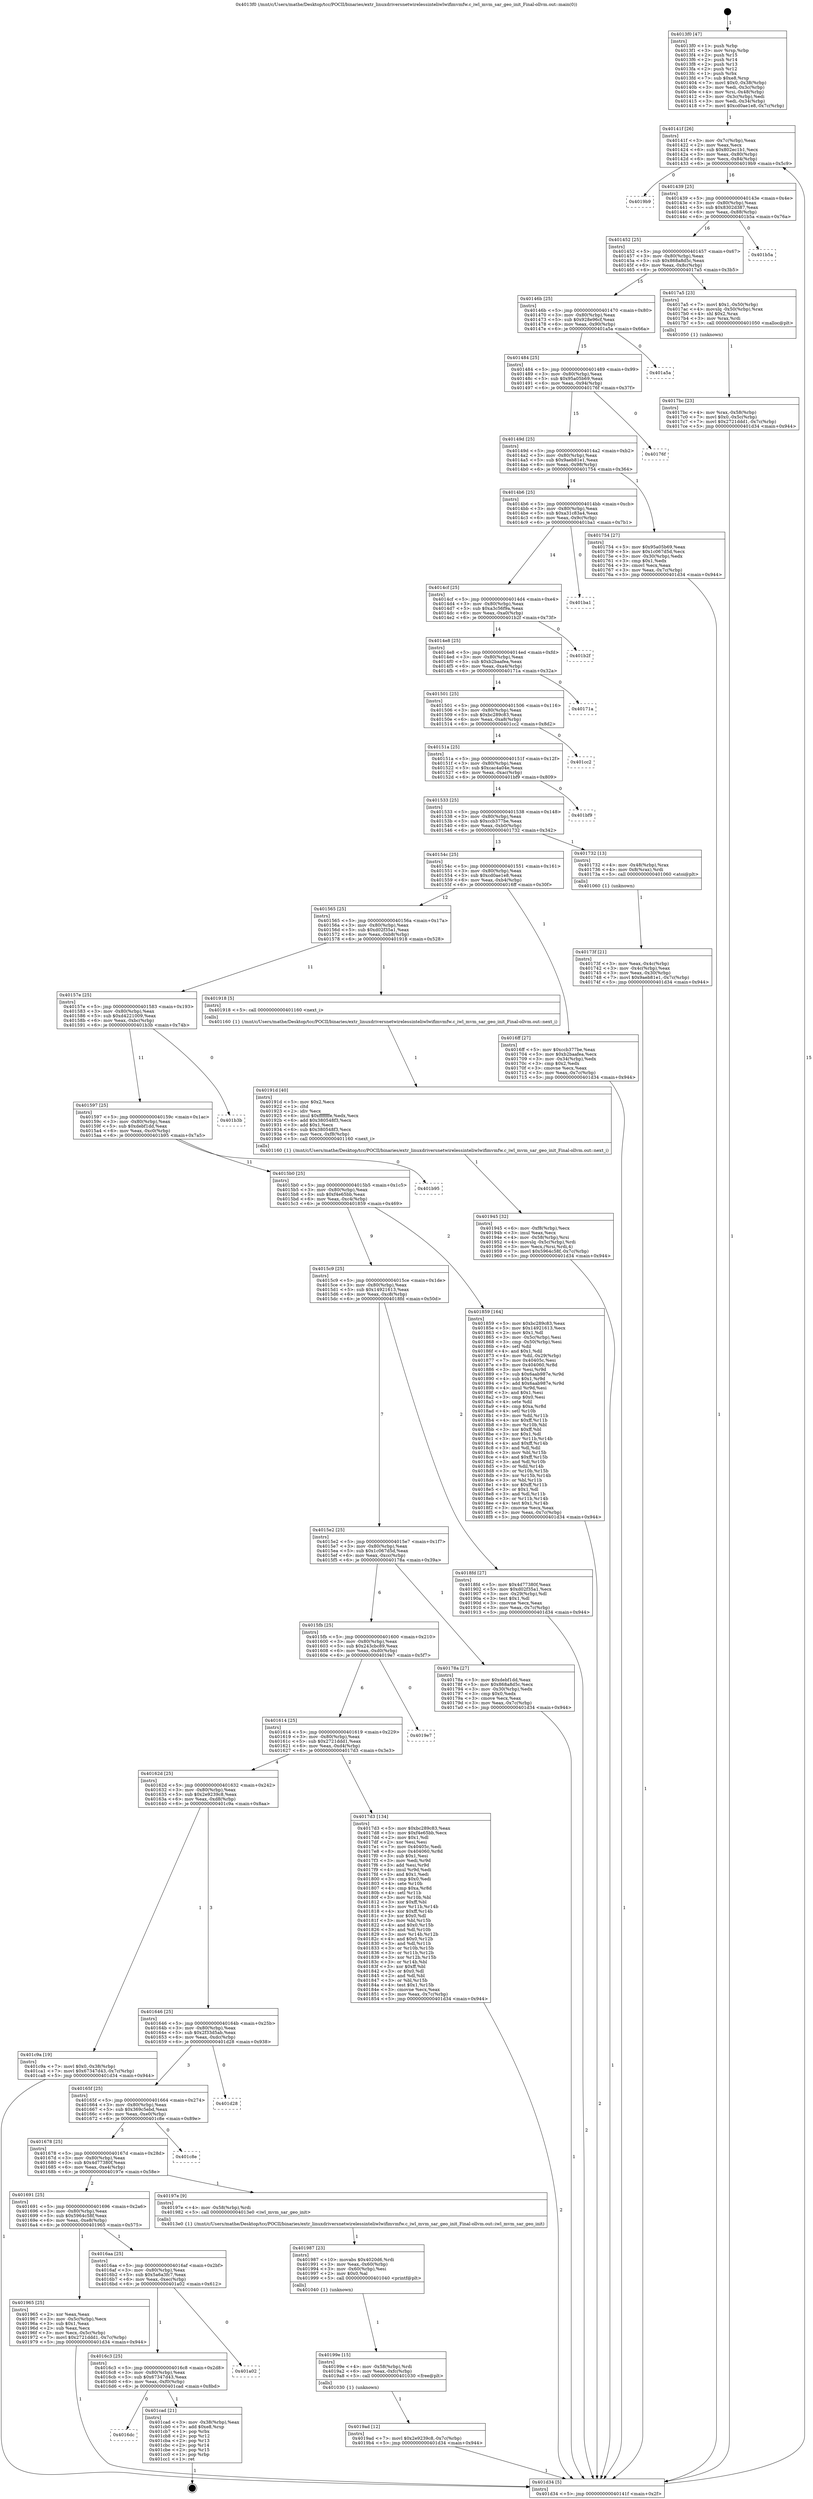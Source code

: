 digraph "0x4013f0" {
  label = "0x4013f0 (/mnt/c/Users/mathe/Desktop/tcc/POCII/binaries/extr_linuxdriversnetwirelessinteliwlwifimvmfw.c_iwl_mvm_sar_geo_init_Final-ollvm.out::main(0))"
  labelloc = "t"
  node[shape=record]

  Entry [label="",width=0.3,height=0.3,shape=circle,fillcolor=black,style=filled]
  "0x40141f" [label="{
     0x40141f [26]\l
     | [instrs]\l
     &nbsp;&nbsp;0x40141f \<+3\>: mov -0x7c(%rbp),%eax\l
     &nbsp;&nbsp;0x401422 \<+2\>: mov %eax,%ecx\l
     &nbsp;&nbsp;0x401424 \<+6\>: sub $0x802ec1b1,%ecx\l
     &nbsp;&nbsp;0x40142a \<+3\>: mov %eax,-0x80(%rbp)\l
     &nbsp;&nbsp;0x40142d \<+6\>: mov %ecx,-0x84(%rbp)\l
     &nbsp;&nbsp;0x401433 \<+6\>: je 00000000004019b9 \<main+0x5c9\>\l
  }"]
  "0x4019b9" [label="{
     0x4019b9\l
  }", style=dashed]
  "0x401439" [label="{
     0x401439 [25]\l
     | [instrs]\l
     &nbsp;&nbsp;0x401439 \<+5\>: jmp 000000000040143e \<main+0x4e\>\l
     &nbsp;&nbsp;0x40143e \<+3\>: mov -0x80(%rbp),%eax\l
     &nbsp;&nbsp;0x401441 \<+5\>: sub $0x8302d387,%eax\l
     &nbsp;&nbsp;0x401446 \<+6\>: mov %eax,-0x88(%rbp)\l
     &nbsp;&nbsp;0x40144c \<+6\>: je 0000000000401b5a \<main+0x76a\>\l
  }"]
  Exit [label="",width=0.3,height=0.3,shape=circle,fillcolor=black,style=filled,peripheries=2]
  "0x401b5a" [label="{
     0x401b5a\l
  }", style=dashed]
  "0x401452" [label="{
     0x401452 [25]\l
     | [instrs]\l
     &nbsp;&nbsp;0x401452 \<+5\>: jmp 0000000000401457 \<main+0x67\>\l
     &nbsp;&nbsp;0x401457 \<+3\>: mov -0x80(%rbp),%eax\l
     &nbsp;&nbsp;0x40145a \<+5\>: sub $0x868a8d5c,%eax\l
     &nbsp;&nbsp;0x40145f \<+6\>: mov %eax,-0x8c(%rbp)\l
     &nbsp;&nbsp;0x401465 \<+6\>: je 00000000004017a5 \<main+0x3b5\>\l
  }"]
  "0x4016dc" [label="{
     0x4016dc\l
  }", style=dashed]
  "0x4017a5" [label="{
     0x4017a5 [23]\l
     | [instrs]\l
     &nbsp;&nbsp;0x4017a5 \<+7\>: movl $0x1,-0x50(%rbp)\l
     &nbsp;&nbsp;0x4017ac \<+4\>: movslq -0x50(%rbp),%rax\l
     &nbsp;&nbsp;0x4017b0 \<+4\>: shl $0x2,%rax\l
     &nbsp;&nbsp;0x4017b4 \<+3\>: mov %rax,%rdi\l
     &nbsp;&nbsp;0x4017b7 \<+5\>: call 0000000000401050 \<malloc@plt\>\l
     | [calls]\l
     &nbsp;&nbsp;0x401050 \{1\} (unknown)\l
  }"]
  "0x40146b" [label="{
     0x40146b [25]\l
     | [instrs]\l
     &nbsp;&nbsp;0x40146b \<+5\>: jmp 0000000000401470 \<main+0x80\>\l
     &nbsp;&nbsp;0x401470 \<+3\>: mov -0x80(%rbp),%eax\l
     &nbsp;&nbsp;0x401473 \<+5\>: sub $0x928e96cf,%eax\l
     &nbsp;&nbsp;0x401478 \<+6\>: mov %eax,-0x90(%rbp)\l
     &nbsp;&nbsp;0x40147e \<+6\>: je 0000000000401a5a \<main+0x66a\>\l
  }"]
  "0x401cad" [label="{
     0x401cad [21]\l
     | [instrs]\l
     &nbsp;&nbsp;0x401cad \<+3\>: mov -0x38(%rbp),%eax\l
     &nbsp;&nbsp;0x401cb0 \<+7\>: add $0xe8,%rsp\l
     &nbsp;&nbsp;0x401cb7 \<+1\>: pop %rbx\l
     &nbsp;&nbsp;0x401cb8 \<+2\>: pop %r12\l
     &nbsp;&nbsp;0x401cba \<+2\>: pop %r13\l
     &nbsp;&nbsp;0x401cbc \<+2\>: pop %r14\l
     &nbsp;&nbsp;0x401cbe \<+2\>: pop %r15\l
     &nbsp;&nbsp;0x401cc0 \<+1\>: pop %rbp\l
     &nbsp;&nbsp;0x401cc1 \<+1\>: ret\l
  }"]
  "0x401a5a" [label="{
     0x401a5a\l
  }", style=dashed]
  "0x401484" [label="{
     0x401484 [25]\l
     | [instrs]\l
     &nbsp;&nbsp;0x401484 \<+5\>: jmp 0000000000401489 \<main+0x99\>\l
     &nbsp;&nbsp;0x401489 \<+3\>: mov -0x80(%rbp),%eax\l
     &nbsp;&nbsp;0x40148c \<+5\>: sub $0x95a05b69,%eax\l
     &nbsp;&nbsp;0x401491 \<+6\>: mov %eax,-0x94(%rbp)\l
     &nbsp;&nbsp;0x401497 \<+6\>: je 000000000040176f \<main+0x37f\>\l
  }"]
  "0x4016c3" [label="{
     0x4016c3 [25]\l
     | [instrs]\l
     &nbsp;&nbsp;0x4016c3 \<+5\>: jmp 00000000004016c8 \<main+0x2d8\>\l
     &nbsp;&nbsp;0x4016c8 \<+3\>: mov -0x80(%rbp),%eax\l
     &nbsp;&nbsp;0x4016cb \<+5\>: sub $0x67347d43,%eax\l
     &nbsp;&nbsp;0x4016d0 \<+6\>: mov %eax,-0xf0(%rbp)\l
     &nbsp;&nbsp;0x4016d6 \<+6\>: je 0000000000401cad \<main+0x8bd\>\l
  }"]
  "0x40176f" [label="{
     0x40176f\l
  }", style=dashed]
  "0x40149d" [label="{
     0x40149d [25]\l
     | [instrs]\l
     &nbsp;&nbsp;0x40149d \<+5\>: jmp 00000000004014a2 \<main+0xb2\>\l
     &nbsp;&nbsp;0x4014a2 \<+3\>: mov -0x80(%rbp),%eax\l
     &nbsp;&nbsp;0x4014a5 \<+5\>: sub $0x9aeb81e1,%eax\l
     &nbsp;&nbsp;0x4014aa \<+6\>: mov %eax,-0x98(%rbp)\l
     &nbsp;&nbsp;0x4014b0 \<+6\>: je 0000000000401754 \<main+0x364\>\l
  }"]
  "0x401a02" [label="{
     0x401a02\l
  }", style=dashed]
  "0x401754" [label="{
     0x401754 [27]\l
     | [instrs]\l
     &nbsp;&nbsp;0x401754 \<+5\>: mov $0x95a05b69,%eax\l
     &nbsp;&nbsp;0x401759 \<+5\>: mov $0x1c067d5d,%ecx\l
     &nbsp;&nbsp;0x40175e \<+3\>: mov -0x30(%rbp),%edx\l
     &nbsp;&nbsp;0x401761 \<+3\>: cmp $0x1,%edx\l
     &nbsp;&nbsp;0x401764 \<+3\>: cmovl %ecx,%eax\l
     &nbsp;&nbsp;0x401767 \<+3\>: mov %eax,-0x7c(%rbp)\l
     &nbsp;&nbsp;0x40176a \<+5\>: jmp 0000000000401d34 \<main+0x944\>\l
  }"]
  "0x4014b6" [label="{
     0x4014b6 [25]\l
     | [instrs]\l
     &nbsp;&nbsp;0x4014b6 \<+5\>: jmp 00000000004014bb \<main+0xcb\>\l
     &nbsp;&nbsp;0x4014bb \<+3\>: mov -0x80(%rbp),%eax\l
     &nbsp;&nbsp;0x4014be \<+5\>: sub $0xa31c83a4,%eax\l
     &nbsp;&nbsp;0x4014c3 \<+6\>: mov %eax,-0x9c(%rbp)\l
     &nbsp;&nbsp;0x4014c9 \<+6\>: je 0000000000401ba1 \<main+0x7b1\>\l
  }"]
  "0x4019ad" [label="{
     0x4019ad [12]\l
     | [instrs]\l
     &nbsp;&nbsp;0x4019ad \<+7\>: movl $0x2e9239c8,-0x7c(%rbp)\l
     &nbsp;&nbsp;0x4019b4 \<+5\>: jmp 0000000000401d34 \<main+0x944\>\l
  }"]
  "0x401ba1" [label="{
     0x401ba1\l
  }", style=dashed]
  "0x4014cf" [label="{
     0x4014cf [25]\l
     | [instrs]\l
     &nbsp;&nbsp;0x4014cf \<+5\>: jmp 00000000004014d4 \<main+0xe4\>\l
     &nbsp;&nbsp;0x4014d4 \<+3\>: mov -0x80(%rbp),%eax\l
     &nbsp;&nbsp;0x4014d7 \<+5\>: sub $0xa3c56f9a,%eax\l
     &nbsp;&nbsp;0x4014dc \<+6\>: mov %eax,-0xa0(%rbp)\l
     &nbsp;&nbsp;0x4014e2 \<+6\>: je 0000000000401b2f \<main+0x73f\>\l
  }"]
  "0x40199e" [label="{
     0x40199e [15]\l
     | [instrs]\l
     &nbsp;&nbsp;0x40199e \<+4\>: mov -0x58(%rbp),%rdi\l
     &nbsp;&nbsp;0x4019a2 \<+6\>: mov %eax,-0xfc(%rbp)\l
     &nbsp;&nbsp;0x4019a8 \<+5\>: call 0000000000401030 \<free@plt\>\l
     | [calls]\l
     &nbsp;&nbsp;0x401030 \{1\} (unknown)\l
  }"]
  "0x401b2f" [label="{
     0x401b2f\l
  }", style=dashed]
  "0x4014e8" [label="{
     0x4014e8 [25]\l
     | [instrs]\l
     &nbsp;&nbsp;0x4014e8 \<+5\>: jmp 00000000004014ed \<main+0xfd\>\l
     &nbsp;&nbsp;0x4014ed \<+3\>: mov -0x80(%rbp),%eax\l
     &nbsp;&nbsp;0x4014f0 \<+5\>: sub $0xb2baafea,%eax\l
     &nbsp;&nbsp;0x4014f5 \<+6\>: mov %eax,-0xa4(%rbp)\l
     &nbsp;&nbsp;0x4014fb \<+6\>: je 000000000040171a \<main+0x32a\>\l
  }"]
  "0x401987" [label="{
     0x401987 [23]\l
     | [instrs]\l
     &nbsp;&nbsp;0x401987 \<+10\>: movabs $0x4020d6,%rdi\l
     &nbsp;&nbsp;0x401991 \<+3\>: mov %eax,-0x60(%rbp)\l
     &nbsp;&nbsp;0x401994 \<+3\>: mov -0x60(%rbp),%esi\l
     &nbsp;&nbsp;0x401997 \<+2\>: mov $0x0,%al\l
     &nbsp;&nbsp;0x401999 \<+5\>: call 0000000000401040 \<printf@plt\>\l
     | [calls]\l
     &nbsp;&nbsp;0x401040 \{1\} (unknown)\l
  }"]
  "0x40171a" [label="{
     0x40171a\l
  }", style=dashed]
  "0x401501" [label="{
     0x401501 [25]\l
     | [instrs]\l
     &nbsp;&nbsp;0x401501 \<+5\>: jmp 0000000000401506 \<main+0x116\>\l
     &nbsp;&nbsp;0x401506 \<+3\>: mov -0x80(%rbp),%eax\l
     &nbsp;&nbsp;0x401509 \<+5\>: sub $0xbc289c83,%eax\l
     &nbsp;&nbsp;0x40150e \<+6\>: mov %eax,-0xa8(%rbp)\l
     &nbsp;&nbsp;0x401514 \<+6\>: je 0000000000401cc2 \<main+0x8d2\>\l
  }"]
  "0x4016aa" [label="{
     0x4016aa [25]\l
     | [instrs]\l
     &nbsp;&nbsp;0x4016aa \<+5\>: jmp 00000000004016af \<main+0x2bf\>\l
     &nbsp;&nbsp;0x4016af \<+3\>: mov -0x80(%rbp),%eax\l
     &nbsp;&nbsp;0x4016b2 \<+5\>: sub $0x5a6a3fc7,%eax\l
     &nbsp;&nbsp;0x4016b7 \<+6\>: mov %eax,-0xec(%rbp)\l
     &nbsp;&nbsp;0x4016bd \<+6\>: je 0000000000401a02 \<main+0x612\>\l
  }"]
  "0x401cc2" [label="{
     0x401cc2\l
  }", style=dashed]
  "0x40151a" [label="{
     0x40151a [25]\l
     | [instrs]\l
     &nbsp;&nbsp;0x40151a \<+5\>: jmp 000000000040151f \<main+0x12f\>\l
     &nbsp;&nbsp;0x40151f \<+3\>: mov -0x80(%rbp),%eax\l
     &nbsp;&nbsp;0x401522 \<+5\>: sub $0xcac4a04e,%eax\l
     &nbsp;&nbsp;0x401527 \<+6\>: mov %eax,-0xac(%rbp)\l
     &nbsp;&nbsp;0x40152d \<+6\>: je 0000000000401bf9 \<main+0x809\>\l
  }"]
  "0x401965" [label="{
     0x401965 [25]\l
     | [instrs]\l
     &nbsp;&nbsp;0x401965 \<+2\>: xor %eax,%eax\l
     &nbsp;&nbsp;0x401967 \<+3\>: mov -0x5c(%rbp),%ecx\l
     &nbsp;&nbsp;0x40196a \<+3\>: sub $0x1,%eax\l
     &nbsp;&nbsp;0x40196d \<+2\>: sub %eax,%ecx\l
     &nbsp;&nbsp;0x40196f \<+3\>: mov %ecx,-0x5c(%rbp)\l
     &nbsp;&nbsp;0x401972 \<+7\>: movl $0x2721ddd1,-0x7c(%rbp)\l
     &nbsp;&nbsp;0x401979 \<+5\>: jmp 0000000000401d34 \<main+0x944\>\l
  }"]
  "0x401bf9" [label="{
     0x401bf9\l
  }", style=dashed]
  "0x401533" [label="{
     0x401533 [25]\l
     | [instrs]\l
     &nbsp;&nbsp;0x401533 \<+5\>: jmp 0000000000401538 \<main+0x148\>\l
     &nbsp;&nbsp;0x401538 \<+3\>: mov -0x80(%rbp),%eax\l
     &nbsp;&nbsp;0x40153b \<+5\>: sub $0xccb377be,%eax\l
     &nbsp;&nbsp;0x401540 \<+6\>: mov %eax,-0xb0(%rbp)\l
     &nbsp;&nbsp;0x401546 \<+6\>: je 0000000000401732 \<main+0x342\>\l
  }"]
  "0x401691" [label="{
     0x401691 [25]\l
     | [instrs]\l
     &nbsp;&nbsp;0x401691 \<+5\>: jmp 0000000000401696 \<main+0x2a6\>\l
     &nbsp;&nbsp;0x401696 \<+3\>: mov -0x80(%rbp),%eax\l
     &nbsp;&nbsp;0x401699 \<+5\>: sub $0x5964c58f,%eax\l
     &nbsp;&nbsp;0x40169e \<+6\>: mov %eax,-0xe8(%rbp)\l
     &nbsp;&nbsp;0x4016a4 \<+6\>: je 0000000000401965 \<main+0x575\>\l
  }"]
  "0x401732" [label="{
     0x401732 [13]\l
     | [instrs]\l
     &nbsp;&nbsp;0x401732 \<+4\>: mov -0x48(%rbp),%rax\l
     &nbsp;&nbsp;0x401736 \<+4\>: mov 0x8(%rax),%rdi\l
     &nbsp;&nbsp;0x40173a \<+5\>: call 0000000000401060 \<atoi@plt\>\l
     | [calls]\l
     &nbsp;&nbsp;0x401060 \{1\} (unknown)\l
  }"]
  "0x40154c" [label="{
     0x40154c [25]\l
     | [instrs]\l
     &nbsp;&nbsp;0x40154c \<+5\>: jmp 0000000000401551 \<main+0x161\>\l
     &nbsp;&nbsp;0x401551 \<+3\>: mov -0x80(%rbp),%eax\l
     &nbsp;&nbsp;0x401554 \<+5\>: sub $0xcd0ae1e8,%eax\l
     &nbsp;&nbsp;0x401559 \<+6\>: mov %eax,-0xb4(%rbp)\l
     &nbsp;&nbsp;0x40155f \<+6\>: je 00000000004016ff \<main+0x30f\>\l
  }"]
  "0x40197e" [label="{
     0x40197e [9]\l
     | [instrs]\l
     &nbsp;&nbsp;0x40197e \<+4\>: mov -0x58(%rbp),%rdi\l
     &nbsp;&nbsp;0x401982 \<+5\>: call 00000000004013e0 \<iwl_mvm_sar_geo_init\>\l
     | [calls]\l
     &nbsp;&nbsp;0x4013e0 \{1\} (/mnt/c/Users/mathe/Desktop/tcc/POCII/binaries/extr_linuxdriversnetwirelessinteliwlwifimvmfw.c_iwl_mvm_sar_geo_init_Final-ollvm.out::iwl_mvm_sar_geo_init)\l
  }"]
  "0x4016ff" [label="{
     0x4016ff [27]\l
     | [instrs]\l
     &nbsp;&nbsp;0x4016ff \<+5\>: mov $0xccb377be,%eax\l
     &nbsp;&nbsp;0x401704 \<+5\>: mov $0xb2baafea,%ecx\l
     &nbsp;&nbsp;0x401709 \<+3\>: mov -0x34(%rbp),%edx\l
     &nbsp;&nbsp;0x40170c \<+3\>: cmp $0x2,%edx\l
     &nbsp;&nbsp;0x40170f \<+3\>: cmovne %ecx,%eax\l
     &nbsp;&nbsp;0x401712 \<+3\>: mov %eax,-0x7c(%rbp)\l
     &nbsp;&nbsp;0x401715 \<+5\>: jmp 0000000000401d34 \<main+0x944\>\l
  }"]
  "0x401565" [label="{
     0x401565 [25]\l
     | [instrs]\l
     &nbsp;&nbsp;0x401565 \<+5\>: jmp 000000000040156a \<main+0x17a\>\l
     &nbsp;&nbsp;0x40156a \<+3\>: mov -0x80(%rbp),%eax\l
     &nbsp;&nbsp;0x40156d \<+5\>: sub $0xd02f35a1,%eax\l
     &nbsp;&nbsp;0x401572 \<+6\>: mov %eax,-0xb8(%rbp)\l
     &nbsp;&nbsp;0x401578 \<+6\>: je 0000000000401918 \<main+0x528\>\l
  }"]
  "0x401d34" [label="{
     0x401d34 [5]\l
     | [instrs]\l
     &nbsp;&nbsp;0x401d34 \<+5\>: jmp 000000000040141f \<main+0x2f\>\l
  }"]
  "0x4013f0" [label="{
     0x4013f0 [47]\l
     | [instrs]\l
     &nbsp;&nbsp;0x4013f0 \<+1\>: push %rbp\l
     &nbsp;&nbsp;0x4013f1 \<+3\>: mov %rsp,%rbp\l
     &nbsp;&nbsp;0x4013f4 \<+2\>: push %r15\l
     &nbsp;&nbsp;0x4013f6 \<+2\>: push %r14\l
     &nbsp;&nbsp;0x4013f8 \<+2\>: push %r13\l
     &nbsp;&nbsp;0x4013fa \<+2\>: push %r12\l
     &nbsp;&nbsp;0x4013fc \<+1\>: push %rbx\l
     &nbsp;&nbsp;0x4013fd \<+7\>: sub $0xe8,%rsp\l
     &nbsp;&nbsp;0x401404 \<+7\>: movl $0x0,-0x38(%rbp)\l
     &nbsp;&nbsp;0x40140b \<+3\>: mov %edi,-0x3c(%rbp)\l
     &nbsp;&nbsp;0x40140e \<+4\>: mov %rsi,-0x48(%rbp)\l
     &nbsp;&nbsp;0x401412 \<+3\>: mov -0x3c(%rbp),%edi\l
     &nbsp;&nbsp;0x401415 \<+3\>: mov %edi,-0x34(%rbp)\l
     &nbsp;&nbsp;0x401418 \<+7\>: movl $0xcd0ae1e8,-0x7c(%rbp)\l
  }"]
  "0x40173f" [label="{
     0x40173f [21]\l
     | [instrs]\l
     &nbsp;&nbsp;0x40173f \<+3\>: mov %eax,-0x4c(%rbp)\l
     &nbsp;&nbsp;0x401742 \<+3\>: mov -0x4c(%rbp),%eax\l
     &nbsp;&nbsp;0x401745 \<+3\>: mov %eax,-0x30(%rbp)\l
     &nbsp;&nbsp;0x401748 \<+7\>: movl $0x9aeb81e1,-0x7c(%rbp)\l
     &nbsp;&nbsp;0x40174f \<+5\>: jmp 0000000000401d34 \<main+0x944\>\l
  }"]
  "0x401678" [label="{
     0x401678 [25]\l
     | [instrs]\l
     &nbsp;&nbsp;0x401678 \<+5\>: jmp 000000000040167d \<main+0x28d\>\l
     &nbsp;&nbsp;0x40167d \<+3\>: mov -0x80(%rbp),%eax\l
     &nbsp;&nbsp;0x401680 \<+5\>: sub $0x4d77380f,%eax\l
     &nbsp;&nbsp;0x401685 \<+6\>: mov %eax,-0xe4(%rbp)\l
     &nbsp;&nbsp;0x40168b \<+6\>: je 000000000040197e \<main+0x58e\>\l
  }"]
  "0x401918" [label="{
     0x401918 [5]\l
     | [instrs]\l
     &nbsp;&nbsp;0x401918 \<+5\>: call 0000000000401160 \<next_i\>\l
     | [calls]\l
     &nbsp;&nbsp;0x401160 \{1\} (/mnt/c/Users/mathe/Desktop/tcc/POCII/binaries/extr_linuxdriversnetwirelessinteliwlwifimvmfw.c_iwl_mvm_sar_geo_init_Final-ollvm.out::next_i)\l
  }"]
  "0x40157e" [label="{
     0x40157e [25]\l
     | [instrs]\l
     &nbsp;&nbsp;0x40157e \<+5\>: jmp 0000000000401583 \<main+0x193\>\l
     &nbsp;&nbsp;0x401583 \<+3\>: mov -0x80(%rbp),%eax\l
     &nbsp;&nbsp;0x401586 \<+5\>: sub $0xd4221009,%eax\l
     &nbsp;&nbsp;0x40158b \<+6\>: mov %eax,-0xbc(%rbp)\l
     &nbsp;&nbsp;0x401591 \<+6\>: je 0000000000401b3b \<main+0x74b\>\l
  }"]
  "0x401c8e" [label="{
     0x401c8e\l
  }", style=dashed]
  "0x401b3b" [label="{
     0x401b3b\l
  }", style=dashed]
  "0x401597" [label="{
     0x401597 [25]\l
     | [instrs]\l
     &nbsp;&nbsp;0x401597 \<+5\>: jmp 000000000040159c \<main+0x1ac\>\l
     &nbsp;&nbsp;0x40159c \<+3\>: mov -0x80(%rbp),%eax\l
     &nbsp;&nbsp;0x40159f \<+5\>: sub $0xdebf1dd,%eax\l
     &nbsp;&nbsp;0x4015a4 \<+6\>: mov %eax,-0xc0(%rbp)\l
     &nbsp;&nbsp;0x4015aa \<+6\>: je 0000000000401b95 \<main+0x7a5\>\l
  }"]
  "0x40165f" [label="{
     0x40165f [25]\l
     | [instrs]\l
     &nbsp;&nbsp;0x40165f \<+5\>: jmp 0000000000401664 \<main+0x274\>\l
     &nbsp;&nbsp;0x401664 \<+3\>: mov -0x80(%rbp),%eax\l
     &nbsp;&nbsp;0x401667 \<+5\>: sub $0x369c5ebd,%eax\l
     &nbsp;&nbsp;0x40166c \<+6\>: mov %eax,-0xe0(%rbp)\l
     &nbsp;&nbsp;0x401672 \<+6\>: je 0000000000401c8e \<main+0x89e\>\l
  }"]
  "0x401b95" [label="{
     0x401b95\l
  }", style=dashed]
  "0x4015b0" [label="{
     0x4015b0 [25]\l
     | [instrs]\l
     &nbsp;&nbsp;0x4015b0 \<+5\>: jmp 00000000004015b5 \<main+0x1c5\>\l
     &nbsp;&nbsp;0x4015b5 \<+3\>: mov -0x80(%rbp),%eax\l
     &nbsp;&nbsp;0x4015b8 \<+5\>: sub $0xf4e65bb,%eax\l
     &nbsp;&nbsp;0x4015bd \<+6\>: mov %eax,-0xc4(%rbp)\l
     &nbsp;&nbsp;0x4015c3 \<+6\>: je 0000000000401859 \<main+0x469\>\l
  }"]
  "0x401d28" [label="{
     0x401d28\l
  }", style=dashed]
  "0x401859" [label="{
     0x401859 [164]\l
     | [instrs]\l
     &nbsp;&nbsp;0x401859 \<+5\>: mov $0xbc289c83,%eax\l
     &nbsp;&nbsp;0x40185e \<+5\>: mov $0x14921613,%ecx\l
     &nbsp;&nbsp;0x401863 \<+2\>: mov $0x1,%dl\l
     &nbsp;&nbsp;0x401865 \<+3\>: mov -0x5c(%rbp),%esi\l
     &nbsp;&nbsp;0x401868 \<+3\>: cmp -0x50(%rbp),%esi\l
     &nbsp;&nbsp;0x40186b \<+4\>: setl %dil\l
     &nbsp;&nbsp;0x40186f \<+4\>: and $0x1,%dil\l
     &nbsp;&nbsp;0x401873 \<+4\>: mov %dil,-0x29(%rbp)\l
     &nbsp;&nbsp;0x401877 \<+7\>: mov 0x40405c,%esi\l
     &nbsp;&nbsp;0x40187e \<+8\>: mov 0x404060,%r8d\l
     &nbsp;&nbsp;0x401886 \<+3\>: mov %esi,%r9d\l
     &nbsp;&nbsp;0x401889 \<+7\>: sub $0x6aab987e,%r9d\l
     &nbsp;&nbsp;0x401890 \<+4\>: sub $0x1,%r9d\l
     &nbsp;&nbsp;0x401894 \<+7\>: add $0x6aab987e,%r9d\l
     &nbsp;&nbsp;0x40189b \<+4\>: imul %r9d,%esi\l
     &nbsp;&nbsp;0x40189f \<+3\>: and $0x1,%esi\l
     &nbsp;&nbsp;0x4018a2 \<+3\>: cmp $0x0,%esi\l
     &nbsp;&nbsp;0x4018a5 \<+4\>: sete %dil\l
     &nbsp;&nbsp;0x4018a9 \<+4\>: cmp $0xa,%r8d\l
     &nbsp;&nbsp;0x4018ad \<+4\>: setl %r10b\l
     &nbsp;&nbsp;0x4018b1 \<+3\>: mov %dil,%r11b\l
     &nbsp;&nbsp;0x4018b4 \<+4\>: xor $0xff,%r11b\l
     &nbsp;&nbsp;0x4018b8 \<+3\>: mov %r10b,%bl\l
     &nbsp;&nbsp;0x4018bb \<+3\>: xor $0xff,%bl\l
     &nbsp;&nbsp;0x4018be \<+3\>: xor $0x1,%dl\l
     &nbsp;&nbsp;0x4018c1 \<+3\>: mov %r11b,%r14b\l
     &nbsp;&nbsp;0x4018c4 \<+4\>: and $0xff,%r14b\l
     &nbsp;&nbsp;0x4018c8 \<+3\>: and %dl,%dil\l
     &nbsp;&nbsp;0x4018cb \<+3\>: mov %bl,%r15b\l
     &nbsp;&nbsp;0x4018ce \<+4\>: and $0xff,%r15b\l
     &nbsp;&nbsp;0x4018d2 \<+3\>: and %dl,%r10b\l
     &nbsp;&nbsp;0x4018d5 \<+3\>: or %dil,%r14b\l
     &nbsp;&nbsp;0x4018d8 \<+3\>: or %r10b,%r15b\l
     &nbsp;&nbsp;0x4018db \<+3\>: xor %r15b,%r14b\l
     &nbsp;&nbsp;0x4018de \<+3\>: or %bl,%r11b\l
     &nbsp;&nbsp;0x4018e1 \<+4\>: xor $0xff,%r11b\l
     &nbsp;&nbsp;0x4018e5 \<+3\>: or $0x1,%dl\l
     &nbsp;&nbsp;0x4018e8 \<+3\>: and %dl,%r11b\l
     &nbsp;&nbsp;0x4018eb \<+3\>: or %r11b,%r14b\l
     &nbsp;&nbsp;0x4018ee \<+4\>: test $0x1,%r14b\l
     &nbsp;&nbsp;0x4018f2 \<+3\>: cmovne %ecx,%eax\l
     &nbsp;&nbsp;0x4018f5 \<+3\>: mov %eax,-0x7c(%rbp)\l
     &nbsp;&nbsp;0x4018f8 \<+5\>: jmp 0000000000401d34 \<main+0x944\>\l
  }"]
  "0x4015c9" [label="{
     0x4015c9 [25]\l
     | [instrs]\l
     &nbsp;&nbsp;0x4015c9 \<+5\>: jmp 00000000004015ce \<main+0x1de\>\l
     &nbsp;&nbsp;0x4015ce \<+3\>: mov -0x80(%rbp),%eax\l
     &nbsp;&nbsp;0x4015d1 \<+5\>: sub $0x14921613,%eax\l
     &nbsp;&nbsp;0x4015d6 \<+6\>: mov %eax,-0xc8(%rbp)\l
     &nbsp;&nbsp;0x4015dc \<+6\>: je 00000000004018fd \<main+0x50d\>\l
  }"]
  "0x401646" [label="{
     0x401646 [25]\l
     | [instrs]\l
     &nbsp;&nbsp;0x401646 \<+5\>: jmp 000000000040164b \<main+0x25b\>\l
     &nbsp;&nbsp;0x40164b \<+3\>: mov -0x80(%rbp),%eax\l
     &nbsp;&nbsp;0x40164e \<+5\>: sub $0x2f33d5ab,%eax\l
     &nbsp;&nbsp;0x401653 \<+6\>: mov %eax,-0xdc(%rbp)\l
     &nbsp;&nbsp;0x401659 \<+6\>: je 0000000000401d28 \<main+0x938\>\l
  }"]
  "0x4018fd" [label="{
     0x4018fd [27]\l
     | [instrs]\l
     &nbsp;&nbsp;0x4018fd \<+5\>: mov $0x4d77380f,%eax\l
     &nbsp;&nbsp;0x401902 \<+5\>: mov $0xd02f35a1,%ecx\l
     &nbsp;&nbsp;0x401907 \<+3\>: mov -0x29(%rbp),%dl\l
     &nbsp;&nbsp;0x40190a \<+3\>: test $0x1,%dl\l
     &nbsp;&nbsp;0x40190d \<+3\>: cmovne %ecx,%eax\l
     &nbsp;&nbsp;0x401910 \<+3\>: mov %eax,-0x7c(%rbp)\l
     &nbsp;&nbsp;0x401913 \<+5\>: jmp 0000000000401d34 \<main+0x944\>\l
  }"]
  "0x4015e2" [label="{
     0x4015e2 [25]\l
     | [instrs]\l
     &nbsp;&nbsp;0x4015e2 \<+5\>: jmp 00000000004015e7 \<main+0x1f7\>\l
     &nbsp;&nbsp;0x4015e7 \<+3\>: mov -0x80(%rbp),%eax\l
     &nbsp;&nbsp;0x4015ea \<+5\>: sub $0x1c067d5d,%eax\l
     &nbsp;&nbsp;0x4015ef \<+6\>: mov %eax,-0xcc(%rbp)\l
     &nbsp;&nbsp;0x4015f5 \<+6\>: je 000000000040178a \<main+0x39a\>\l
  }"]
  "0x401c9a" [label="{
     0x401c9a [19]\l
     | [instrs]\l
     &nbsp;&nbsp;0x401c9a \<+7\>: movl $0x0,-0x38(%rbp)\l
     &nbsp;&nbsp;0x401ca1 \<+7\>: movl $0x67347d43,-0x7c(%rbp)\l
     &nbsp;&nbsp;0x401ca8 \<+5\>: jmp 0000000000401d34 \<main+0x944\>\l
  }"]
  "0x40178a" [label="{
     0x40178a [27]\l
     | [instrs]\l
     &nbsp;&nbsp;0x40178a \<+5\>: mov $0xdebf1dd,%eax\l
     &nbsp;&nbsp;0x40178f \<+5\>: mov $0x868a8d5c,%ecx\l
     &nbsp;&nbsp;0x401794 \<+3\>: mov -0x30(%rbp),%edx\l
     &nbsp;&nbsp;0x401797 \<+3\>: cmp $0x0,%edx\l
     &nbsp;&nbsp;0x40179a \<+3\>: cmove %ecx,%eax\l
     &nbsp;&nbsp;0x40179d \<+3\>: mov %eax,-0x7c(%rbp)\l
     &nbsp;&nbsp;0x4017a0 \<+5\>: jmp 0000000000401d34 \<main+0x944\>\l
  }"]
  "0x4015fb" [label="{
     0x4015fb [25]\l
     | [instrs]\l
     &nbsp;&nbsp;0x4015fb \<+5\>: jmp 0000000000401600 \<main+0x210\>\l
     &nbsp;&nbsp;0x401600 \<+3\>: mov -0x80(%rbp),%eax\l
     &nbsp;&nbsp;0x401603 \<+5\>: sub $0x243cbc89,%eax\l
     &nbsp;&nbsp;0x401608 \<+6\>: mov %eax,-0xd0(%rbp)\l
     &nbsp;&nbsp;0x40160e \<+6\>: je 00000000004019e7 \<main+0x5f7\>\l
  }"]
  "0x4017bc" [label="{
     0x4017bc [23]\l
     | [instrs]\l
     &nbsp;&nbsp;0x4017bc \<+4\>: mov %rax,-0x58(%rbp)\l
     &nbsp;&nbsp;0x4017c0 \<+7\>: movl $0x0,-0x5c(%rbp)\l
     &nbsp;&nbsp;0x4017c7 \<+7\>: movl $0x2721ddd1,-0x7c(%rbp)\l
     &nbsp;&nbsp;0x4017ce \<+5\>: jmp 0000000000401d34 \<main+0x944\>\l
  }"]
  "0x401945" [label="{
     0x401945 [32]\l
     | [instrs]\l
     &nbsp;&nbsp;0x401945 \<+6\>: mov -0xf8(%rbp),%ecx\l
     &nbsp;&nbsp;0x40194b \<+3\>: imul %eax,%ecx\l
     &nbsp;&nbsp;0x40194e \<+4\>: mov -0x58(%rbp),%rsi\l
     &nbsp;&nbsp;0x401952 \<+4\>: movslq -0x5c(%rbp),%rdi\l
     &nbsp;&nbsp;0x401956 \<+3\>: mov %ecx,(%rsi,%rdi,4)\l
     &nbsp;&nbsp;0x401959 \<+7\>: movl $0x5964c58f,-0x7c(%rbp)\l
     &nbsp;&nbsp;0x401960 \<+5\>: jmp 0000000000401d34 \<main+0x944\>\l
  }"]
  "0x4019e7" [label="{
     0x4019e7\l
  }", style=dashed]
  "0x401614" [label="{
     0x401614 [25]\l
     | [instrs]\l
     &nbsp;&nbsp;0x401614 \<+5\>: jmp 0000000000401619 \<main+0x229\>\l
     &nbsp;&nbsp;0x401619 \<+3\>: mov -0x80(%rbp),%eax\l
     &nbsp;&nbsp;0x40161c \<+5\>: sub $0x2721ddd1,%eax\l
     &nbsp;&nbsp;0x401621 \<+6\>: mov %eax,-0xd4(%rbp)\l
     &nbsp;&nbsp;0x401627 \<+6\>: je 00000000004017d3 \<main+0x3e3\>\l
  }"]
  "0x40191d" [label="{
     0x40191d [40]\l
     | [instrs]\l
     &nbsp;&nbsp;0x40191d \<+5\>: mov $0x2,%ecx\l
     &nbsp;&nbsp;0x401922 \<+1\>: cltd\l
     &nbsp;&nbsp;0x401923 \<+2\>: idiv %ecx\l
     &nbsp;&nbsp;0x401925 \<+6\>: imul $0xfffffffe,%edx,%ecx\l
     &nbsp;&nbsp;0x40192b \<+6\>: add $0x380548f3,%ecx\l
     &nbsp;&nbsp;0x401931 \<+3\>: add $0x1,%ecx\l
     &nbsp;&nbsp;0x401934 \<+6\>: sub $0x380548f3,%ecx\l
     &nbsp;&nbsp;0x40193a \<+6\>: mov %ecx,-0xf8(%rbp)\l
     &nbsp;&nbsp;0x401940 \<+5\>: call 0000000000401160 \<next_i\>\l
     | [calls]\l
     &nbsp;&nbsp;0x401160 \{1\} (/mnt/c/Users/mathe/Desktop/tcc/POCII/binaries/extr_linuxdriversnetwirelessinteliwlwifimvmfw.c_iwl_mvm_sar_geo_init_Final-ollvm.out::next_i)\l
  }"]
  "0x4017d3" [label="{
     0x4017d3 [134]\l
     | [instrs]\l
     &nbsp;&nbsp;0x4017d3 \<+5\>: mov $0xbc289c83,%eax\l
     &nbsp;&nbsp;0x4017d8 \<+5\>: mov $0xf4e65bb,%ecx\l
     &nbsp;&nbsp;0x4017dd \<+2\>: mov $0x1,%dl\l
     &nbsp;&nbsp;0x4017df \<+2\>: xor %esi,%esi\l
     &nbsp;&nbsp;0x4017e1 \<+7\>: mov 0x40405c,%edi\l
     &nbsp;&nbsp;0x4017e8 \<+8\>: mov 0x404060,%r8d\l
     &nbsp;&nbsp;0x4017f0 \<+3\>: sub $0x1,%esi\l
     &nbsp;&nbsp;0x4017f3 \<+3\>: mov %edi,%r9d\l
     &nbsp;&nbsp;0x4017f6 \<+3\>: add %esi,%r9d\l
     &nbsp;&nbsp;0x4017f9 \<+4\>: imul %r9d,%edi\l
     &nbsp;&nbsp;0x4017fd \<+3\>: and $0x1,%edi\l
     &nbsp;&nbsp;0x401800 \<+3\>: cmp $0x0,%edi\l
     &nbsp;&nbsp;0x401803 \<+4\>: sete %r10b\l
     &nbsp;&nbsp;0x401807 \<+4\>: cmp $0xa,%r8d\l
     &nbsp;&nbsp;0x40180b \<+4\>: setl %r11b\l
     &nbsp;&nbsp;0x40180f \<+3\>: mov %r10b,%bl\l
     &nbsp;&nbsp;0x401812 \<+3\>: xor $0xff,%bl\l
     &nbsp;&nbsp;0x401815 \<+3\>: mov %r11b,%r14b\l
     &nbsp;&nbsp;0x401818 \<+4\>: xor $0xff,%r14b\l
     &nbsp;&nbsp;0x40181c \<+3\>: xor $0x0,%dl\l
     &nbsp;&nbsp;0x40181f \<+3\>: mov %bl,%r15b\l
     &nbsp;&nbsp;0x401822 \<+4\>: and $0x0,%r15b\l
     &nbsp;&nbsp;0x401826 \<+3\>: and %dl,%r10b\l
     &nbsp;&nbsp;0x401829 \<+3\>: mov %r14b,%r12b\l
     &nbsp;&nbsp;0x40182c \<+4\>: and $0x0,%r12b\l
     &nbsp;&nbsp;0x401830 \<+3\>: and %dl,%r11b\l
     &nbsp;&nbsp;0x401833 \<+3\>: or %r10b,%r15b\l
     &nbsp;&nbsp;0x401836 \<+3\>: or %r11b,%r12b\l
     &nbsp;&nbsp;0x401839 \<+3\>: xor %r12b,%r15b\l
     &nbsp;&nbsp;0x40183c \<+3\>: or %r14b,%bl\l
     &nbsp;&nbsp;0x40183f \<+3\>: xor $0xff,%bl\l
     &nbsp;&nbsp;0x401842 \<+3\>: or $0x0,%dl\l
     &nbsp;&nbsp;0x401845 \<+2\>: and %dl,%bl\l
     &nbsp;&nbsp;0x401847 \<+3\>: or %bl,%r15b\l
     &nbsp;&nbsp;0x40184a \<+4\>: test $0x1,%r15b\l
     &nbsp;&nbsp;0x40184e \<+3\>: cmovne %ecx,%eax\l
     &nbsp;&nbsp;0x401851 \<+3\>: mov %eax,-0x7c(%rbp)\l
     &nbsp;&nbsp;0x401854 \<+5\>: jmp 0000000000401d34 \<main+0x944\>\l
  }"]
  "0x40162d" [label="{
     0x40162d [25]\l
     | [instrs]\l
     &nbsp;&nbsp;0x40162d \<+5\>: jmp 0000000000401632 \<main+0x242\>\l
     &nbsp;&nbsp;0x401632 \<+3\>: mov -0x80(%rbp),%eax\l
     &nbsp;&nbsp;0x401635 \<+5\>: sub $0x2e9239c8,%eax\l
     &nbsp;&nbsp;0x40163a \<+6\>: mov %eax,-0xd8(%rbp)\l
     &nbsp;&nbsp;0x401640 \<+6\>: je 0000000000401c9a \<main+0x8aa\>\l
  }"]
  Entry -> "0x4013f0" [label=" 1"]
  "0x40141f" -> "0x4019b9" [label=" 0"]
  "0x40141f" -> "0x401439" [label=" 16"]
  "0x401cad" -> Exit [label=" 1"]
  "0x401439" -> "0x401b5a" [label=" 0"]
  "0x401439" -> "0x401452" [label=" 16"]
  "0x4016c3" -> "0x4016dc" [label=" 0"]
  "0x401452" -> "0x4017a5" [label=" 1"]
  "0x401452" -> "0x40146b" [label=" 15"]
  "0x4016c3" -> "0x401cad" [label=" 1"]
  "0x40146b" -> "0x401a5a" [label=" 0"]
  "0x40146b" -> "0x401484" [label=" 15"]
  "0x4016aa" -> "0x4016c3" [label=" 1"]
  "0x401484" -> "0x40176f" [label=" 0"]
  "0x401484" -> "0x40149d" [label=" 15"]
  "0x4016aa" -> "0x401a02" [label=" 0"]
  "0x40149d" -> "0x401754" [label=" 1"]
  "0x40149d" -> "0x4014b6" [label=" 14"]
  "0x401c9a" -> "0x401d34" [label=" 1"]
  "0x4014b6" -> "0x401ba1" [label=" 0"]
  "0x4014b6" -> "0x4014cf" [label=" 14"]
  "0x4019ad" -> "0x401d34" [label=" 1"]
  "0x4014cf" -> "0x401b2f" [label=" 0"]
  "0x4014cf" -> "0x4014e8" [label=" 14"]
  "0x40199e" -> "0x4019ad" [label=" 1"]
  "0x4014e8" -> "0x40171a" [label=" 0"]
  "0x4014e8" -> "0x401501" [label=" 14"]
  "0x401987" -> "0x40199e" [label=" 1"]
  "0x401501" -> "0x401cc2" [label=" 0"]
  "0x401501" -> "0x40151a" [label=" 14"]
  "0x40197e" -> "0x401987" [label=" 1"]
  "0x40151a" -> "0x401bf9" [label=" 0"]
  "0x40151a" -> "0x401533" [label=" 14"]
  "0x401965" -> "0x401d34" [label=" 1"]
  "0x401533" -> "0x401732" [label=" 1"]
  "0x401533" -> "0x40154c" [label=" 13"]
  "0x401691" -> "0x401965" [label=" 1"]
  "0x40154c" -> "0x4016ff" [label=" 1"]
  "0x40154c" -> "0x401565" [label=" 12"]
  "0x4016ff" -> "0x401d34" [label=" 1"]
  "0x4013f0" -> "0x40141f" [label=" 1"]
  "0x401d34" -> "0x40141f" [label=" 15"]
  "0x401732" -> "0x40173f" [label=" 1"]
  "0x40173f" -> "0x401d34" [label=" 1"]
  "0x401754" -> "0x401d34" [label=" 1"]
  "0x401691" -> "0x4016aa" [label=" 1"]
  "0x401565" -> "0x401918" [label=" 1"]
  "0x401565" -> "0x40157e" [label=" 11"]
  "0x401678" -> "0x40197e" [label=" 1"]
  "0x40157e" -> "0x401b3b" [label=" 0"]
  "0x40157e" -> "0x401597" [label=" 11"]
  "0x401678" -> "0x401691" [label=" 2"]
  "0x401597" -> "0x401b95" [label=" 0"]
  "0x401597" -> "0x4015b0" [label=" 11"]
  "0x40165f" -> "0x401c8e" [label=" 0"]
  "0x4015b0" -> "0x401859" [label=" 2"]
  "0x4015b0" -> "0x4015c9" [label=" 9"]
  "0x40165f" -> "0x401678" [label=" 3"]
  "0x4015c9" -> "0x4018fd" [label=" 2"]
  "0x4015c9" -> "0x4015e2" [label=" 7"]
  "0x401646" -> "0x401d28" [label=" 0"]
  "0x4015e2" -> "0x40178a" [label=" 1"]
  "0x4015e2" -> "0x4015fb" [label=" 6"]
  "0x40178a" -> "0x401d34" [label=" 1"]
  "0x4017a5" -> "0x4017bc" [label=" 1"]
  "0x4017bc" -> "0x401d34" [label=" 1"]
  "0x401646" -> "0x40165f" [label=" 3"]
  "0x4015fb" -> "0x4019e7" [label=" 0"]
  "0x4015fb" -> "0x401614" [label=" 6"]
  "0x40162d" -> "0x401c9a" [label=" 1"]
  "0x401614" -> "0x4017d3" [label=" 2"]
  "0x401614" -> "0x40162d" [label=" 4"]
  "0x4017d3" -> "0x401d34" [label=" 2"]
  "0x401859" -> "0x401d34" [label=" 2"]
  "0x4018fd" -> "0x401d34" [label=" 2"]
  "0x401918" -> "0x40191d" [label=" 1"]
  "0x40191d" -> "0x401945" [label=" 1"]
  "0x401945" -> "0x401d34" [label=" 1"]
  "0x40162d" -> "0x401646" [label=" 3"]
}
